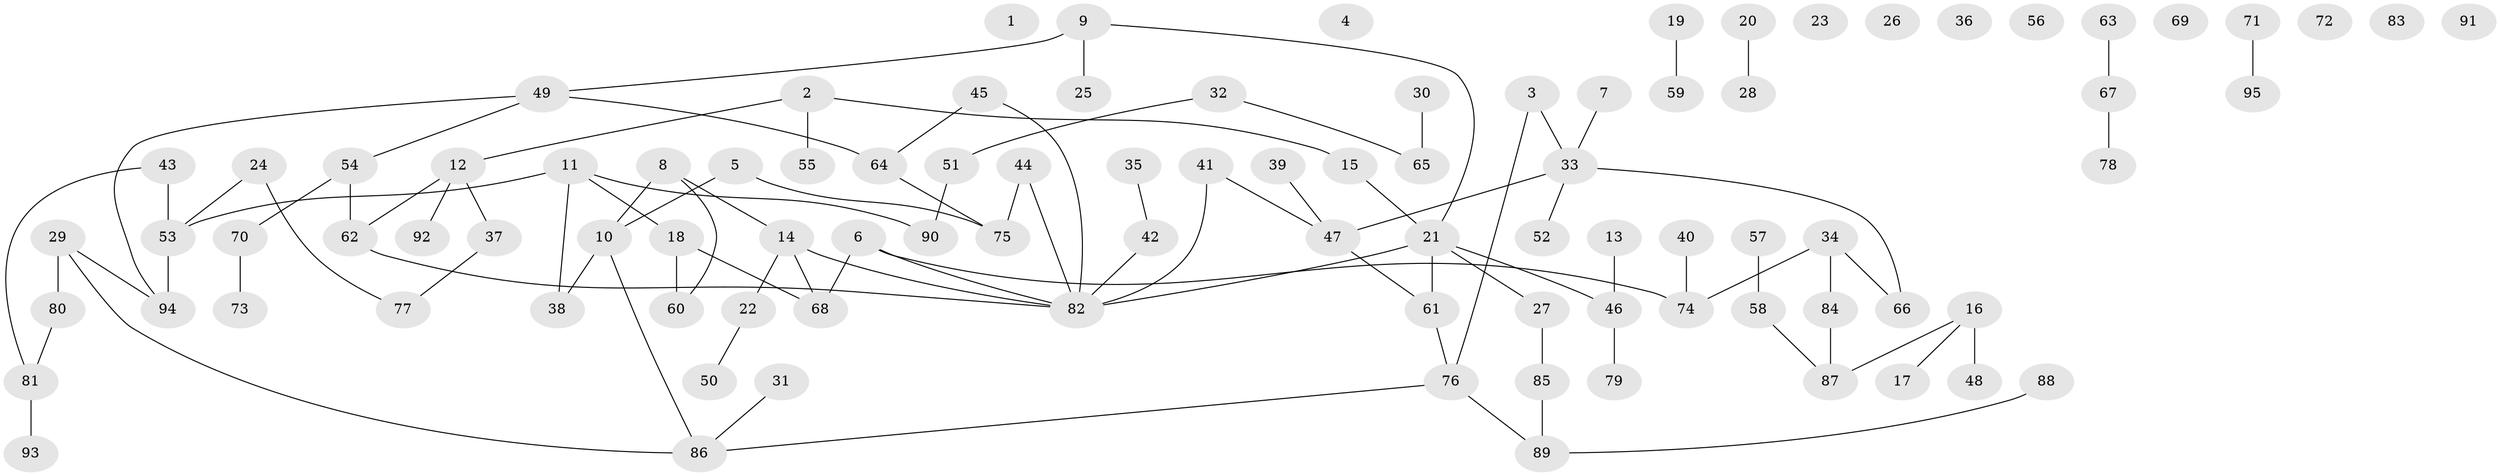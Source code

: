 // coarse degree distribution, {0: 0.21052631578947367, 4: 0.07017543859649122, 7: 0.03508771929824561, 5: 0.017543859649122806, 10: 0.017543859649122806, 1: 0.2982456140350877, 8: 0.017543859649122806, 2: 0.19298245614035087, 3: 0.14035087719298245}
// Generated by graph-tools (version 1.1) at 2025/16/03/04/25 18:16:36]
// undirected, 95 vertices, 97 edges
graph export_dot {
graph [start="1"]
  node [color=gray90,style=filled];
  1;
  2;
  3;
  4;
  5;
  6;
  7;
  8;
  9;
  10;
  11;
  12;
  13;
  14;
  15;
  16;
  17;
  18;
  19;
  20;
  21;
  22;
  23;
  24;
  25;
  26;
  27;
  28;
  29;
  30;
  31;
  32;
  33;
  34;
  35;
  36;
  37;
  38;
  39;
  40;
  41;
  42;
  43;
  44;
  45;
  46;
  47;
  48;
  49;
  50;
  51;
  52;
  53;
  54;
  55;
  56;
  57;
  58;
  59;
  60;
  61;
  62;
  63;
  64;
  65;
  66;
  67;
  68;
  69;
  70;
  71;
  72;
  73;
  74;
  75;
  76;
  77;
  78;
  79;
  80;
  81;
  82;
  83;
  84;
  85;
  86;
  87;
  88;
  89;
  90;
  91;
  92;
  93;
  94;
  95;
  2 -- 12;
  2 -- 15;
  2 -- 55;
  3 -- 33;
  3 -- 76;
  5 -- 10;
  5 -- 75;
  6 -- 68;
  6 -- 74;
  6 -- 82;
  7 -- 33;
  8 -- 10;
  8 -- 14;
  8 -- 60;
  9 -- 21;
  9 -- 25;
  9 -- 49;
  10 -- 38;
  10 -- 86;
  11 -- 18;
  11 -- 38;
  11 -- 53;
  11 -- 90;
  12 -- 37;
  12 -- 62;
  12 -- 92;
  13 -- 46;
  14 -- 22;
  14 -- 68;
  14 -- 82;
  15 -- 21;
  16 -- 17;
  16 -- 48;
  16 -- 87;
  18 -- 60;
  18 -- 68;
  19 -- 59;
  20 -- 28;
  21 -- 27;
  21 -- 46;
  21 -- 61;
  21 -- 82;
  22 -- 50;
  24 -- 53;
  24 -- 77;
  27 -- 85;
  29 -- 80;
  29 -- 86;
  29 -- 94;
  30 -- 65;
  31 -- 86;
  32 -- 51;
  32 -- 65;
  33 -- 47;
  33 -- 52;
  33 -- 66;
  34 -- 66;
  34 -- 74;
  34 -- 84;
  35 -- 42;
  37 -- 77;
  39 -- 47;
  40 -- 74;
  41 -- 47;
  41 -- 82;
  42 -- 82;
  43 -- 53;
  43 -- 81;
  44 -- 75;
  44 -- 82;
  45 -- 64;
  45 -- 82;
  46 -- 79;
  47 -- 61;
  49 -- 54;
  49 -- 64;
  49 -- 94;
  51 -- 90;
  53 -- 94;
  54 -- 62;
  54 -- 70;
  57 -- 58;
  58 -- 87;
  61 -- 76;
  62 -- 82;
  63 -- 67;
  64 -- 75;
  67 -- 78;
  70 -- 73;
  71 -- 95;
  76 -- 86;
  76 -- 89;
  80 -- 81;
  81 -- 93;
  84 -- 87;
  85 -- 89;
  88 -- 89;
}
